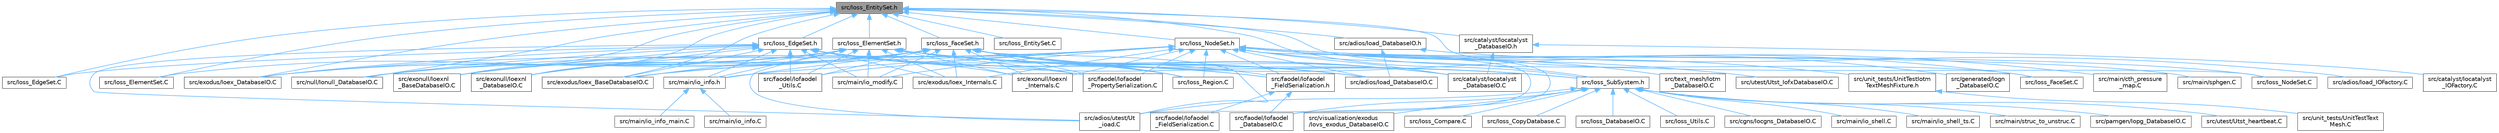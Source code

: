 digraph "src/Ioss_EntitySet.h"
{
 // INTERACTIVE_SVG=YES
 // LATEX_PDF_SIZE
  bgcolor="transparent";
  edge [fontname=Helvetica,fontsize=10,labelfontname=Helvetica,labelfontsize=10];
  node [fontname=Helvetica,fontsize=10,shape=box,height=0.2,width=0.4];
  Node1 [id="Node000001",label="src/Ioss_EntitySet.h",height=0.2,width=0.4,color="gray40", fillcolor="grey60", style="filled", fontcolor="black",tooltip=" "];
  Node1 -> Node2 [id="edge1_Node000001_Node000002",dir="back",color="steelblue1",style="solid",tooltip=" "];
  Node2 [id="Node000002",label="src/Ioss_EdgeSet.C",height=0.2,width=0.4,color="grey40", fillcolor="white", style="filled",URL="$Ioss__EdgeSet_8C.html",tooltip=" "];
  Node1 -> Node3 [id="edge2_Node000001_Node000003",dir="back",color="steelblue1",style="solid",tooltip=" "];
  Node3 [id="Node000003",label="src/Ioss_EdgeSet.h",height=0.2,width=0.4,color="grey40", fillcolor="white", style="filled",URL="$Ioss__EdgeSet_8h.html",tooltip=" "];
  Node3 -> Node2 [id="edge3_Node000003_Node000002",dir="back",color="steelblue1",style="solid",tooltip=" "];
  Node3 -> Node4 [id="edge4_Node000003_Node000004",dir="back",color="steelblue1",style="solid",tooltip=" "];
  Node4 [id="Node000004",label="src/Ioss_Region.C",height=0.2,width=0.4,color="grey40", fillcolor="white", style="filled",URL="$Ioss__Region_8C.html",tooltip=" "];
  Node3 -> Node5 [id="edge5_Node000003_Node000005",dir="back",color="steelblue1",style="solid",tooltip=" "];
  Node5 [id="Node000005",label="src/Ioss_SubSystem.h",height=0.2,width=0.4,color="grey40", fillcolor="white", style="filled",URL="$Ioss__SubSystem_8h.html",tooltip=" "];
  Node5 -> Node6 [id="edge6_Node000005_Node000006",dir="back",color="steelblue1",style="solid",tooltip=" "];
  Node6 [id="Node000006",label="src/Ioss_Compare.C",height=0.2,width=0.4,color="grey40", fillcolor="white", style="filled",URL="$Ioss__Compare_8C.html",tooltip=" "];
  Node5 -> Node7 [id="edge7_Node000005_Node000007",dir="back",color="steelblue1",style="solid",tooltip=" "];
  Node7 [id="Node000007",label="src/Ioss_CopyDatabase.C",height=0.2,width=0.4,color="grey40", fillcolor="white", style="filled",URL="$Ioss__CopyDatabase_8C.html",tooltip=" "];
  Node5 -> Node8 [id="edge8_Node000005_Node000008",dir="back",color="steelblue1",style="solid",tooltip=" "];
  Node8 [id="Node000008",label="src/Ioss_DatabaseIO.C",height=0.2,width=0.4,color="grey40", fillcolor="white", style="filled",URL="$Ioss__DatabaseIO_8C.html",tooltip=" "];
  Node5 -> Node9 [id="edge9_Node000005_Node000009",dir="back",color="steelblue1",style="solid",tooltip=" "];
  Node9 [id="Node000009",label="src/Ioss_Utils.C",height=0.2,width=0.4,color="grey40", fillcolor="white", style="filled",URL="$Ioss__Utils_8C.html",tooltip=" "];
  Node5 -> Node10 [id="edge10_Node000005_Node000010",dir="back",color="steelblue1",style="solid",tooltip=" "];
  Node10 [id="Node000010",label="src/adios/utest/Ut\l_ioad.C",height=0.2,width=0.4,color="grey40", fillcolor="white", style="filled",URL="$Ut__ioad_8C.html",tooltip=" "];
  Node5 -> Node11 [id="edge11_Node000005_Node000011",dir="back",color="steelblue1",style="solid",tooltip=" "];
  Node11 [id="Node000011",label="src/cgns/Iocgns_DatabaseIO.C",height=0.2,width=0.4,color="grey40", fillcolor="white", style="filled",URL="$Iocgns__DatabaseIO_8C.html",tooltip=" "];
  Node5 -> Node12 [id="edge12_Node000005_Node000012",dir="back",color="steelblue1",style="solid",tooltip=" "];
  Node12 [id="Node000012",label="src/faodel/Iofaodel\l_DatabaseIO.C",height=0.2,width=0.4,color="grey40", fillcolor="white", style="filled",URL="$Iofaodel__DatabaseIO_8C.html",tooltip=" "];
  Node5 -> Node13 [id="edge13_Node000005_Node000013",dir="back",color="steelblue1",style="solid",tooltip=" "];
  Node13 [id="Node000013",label="src/main/io_shell.C",height=0.2,width=0.4,color="grey40", fillcolor="white", style="filled",URL="$io__shell_8C.html",tooltip=" "];
  Node5 -> Node14 [id="edge14_Node000005_Node000014",dir="back",color="steelblue1",style="solid",tooltip=" "];
  Node14 [id="Node000014",label="src/main/io_shell_ts.C",height=0.2,width=0.4,color="grey40", fillcolor="white", style="filled",URL="$io__shell__ts_8C.html",tooltip=" "];
  Node5 -> Node15 [id="edge15_Node000005_Node000015",dir="back",color="steelblue1",style="solid",tooltip=" "];
  Node15 [id="Node000015",label="src/main/struc_to_unstruc.C",height=0.2,width=0.4,color="grey40", fillcolor="white", style="filled",URL="$struc__to__unstruc_8C.html",tooltip=" "];
  Node5 -> Node16 [id="edge16_Node000005_Node000016",dir="back",color="steelblue1",style="solid",tooltip=" "];
  Node16 [id="Node000016",label="src/pamgen/Iopg_DatabaseIO.C",height=0.2,width=0.4,color="grey40", fillcolor="white", style="filled",URL="$Iopg__DatabaseIO_8C.html",tooltip=" "];
  Node5 -> Node17 [id="edge17_Node000005_Node000017",dir="back",color="steelblue1",style="solid",tooltip=" "];
  Node17 [id="Node000017",label="src/utest/Utst_heartbeat.C",height=0.2,width=0.4,color="grey40", fillcolor="white", style="filled",URL="$Utst__heartbeat_8C.html",tooltip=" "];
  Node5 -> Node18 [id="edge18_Node000005_Node000018",dir="back",color="steelblue1",style="solid",tooltip=" "];
  Node18 [id="Node000018",label="src/visualization/exodus\l/Iovs_exodus_DatabaseIO.C",height=0.2,width=0.4,color="grey40", fillcolor="white", style="filled",URL="$Iovs__exodus__DatabaseIO_8C.html",tooltip=" "];
  Node3 -> Node19 [id="edge19_Node000003_Node000019",dir="back",color="steelblue1",style="solid",tooltip=" "];
  Node19 [id="Node000019",label="src/adios/Ioad_DatabaseIO.C",height=0.2,width=0.4,color="grey40", fillcolor="white", style="filled",URL="$Ioad__DatabaseIO_8C.html",tooltip=" "];
  Node3 -> Node10 [id="edge20_Node000003_Node000010",dir="back",color="steelblue1",style="solid",tooltip=" "];
  Node3 -> Node20 [id="edge21_Node000003_Node000020",dir="back",color="steelblue1",style="solid",tooltip=" "];
  Node20 [id="Node000020",label="src/catalyst/Iocatalyst\l_DatabaseIO.C",height=0.2,width=0.4,color="grey40", fillcolor="white", style="filled",URL="$Iocatalyst__DatabaseIO_8C.html",tooltip=" "];
  Node3 -> Node21 [id="edge22_Node000003_Node000021",dir="back",color="steelblue1",style="solid",tooltip=" "];
  Node21 [id="Node000021",label="src/exodus/Ioex_BaseDatabaseIO.C",height=0.2,width=0.4,color="grey40", fillcolor="white", style="filled",URL="$Ioex__BaseDatabaseIO_8C.html",tooltip=" "];
  Node3 -> Node22 [id="edge23_Node000003_Node000022",dir="back",color="steelblue1",style="solid",tooltip=" "];
  Node22 [id="Node000022",label="src/exodus/Ioex_DatabaseIO.C",height=0.2,width=0.4,color="grey40", fillcolor="white", style="filled",URL="$Ioex__DatabaseIO_8C.html",tooltip=" "];
  Node3 -> Node23 [id="edge24_Node000003_Node000023",dir="back",color="steelblue1",style="solid",tooltip=" "];
  Node23 [id="Node000023",label="src/exodus/Ioex_Internals.C",height=0.2,width=0.4,color="grey40", fillcolor="white", style="filled",URL="$Ioex__Internals_8C.html",tooltip=" "];
  Node3 -> Node24 [id="edge25_Node000003_Node000024",dir="back",color="steelblue1",style="solid",tooltip=" "];
  Node24 [id="Node000024",label="src/exonull/Ioexnl\l_BaseDatabaseIO.C",height=0.2,width=0.4,color="grey40", fillcolor="white", style="filled",URL="$Ioexnl__BaseDatabaseIO_8C.html",tooltip=" "];
  Node3 -> Node25 [id="edge26_Node000003_Node000025",dir="back",color="steelblue1",style="solid",tooltip=" "];
  Node25 [id="Node000025",label="src/exonull/Ioexnl\l_DatabaseIO.C",height=0.2,width=0.4,color="grey40", fillcolor="white", style="filled",URL="$Ioexnl__DatabaseIO_8C.html",tooltip=" "];
  Node3 -> Node26 [id="edge27_Node000003_Node000026",dir="back",color="steelblue1",style="solid",tooltip=" "];
  Node26 [id="Node000026",label="src/exonull/Ioexnl\l_Internals.C",height=0.2,width=0.4,color="grey40", fillcolor="white", style="filled",URL="$Ioexnl__Internals_8C.html",tooltip=" "];
  Node3 -> Node27 [id="edge28_Node000003_Node000027",dir="back",color="steelblue1",style="solid",tooltip=" "];
  Node27 [id="Node000027",label="src/faodel/Iofaodel\l_FieldSerialization.h",height=0.2,width=0.4,color="grey40", fillcolor="white", style="filled",URL="$Iofaodel__FieldSerialization_8h.html",tooltip=" "];
  Node27 -> Node12 [id="edge29_Node000027_Node000012",dir="back",color="steelblue1",style="solid",tooltip=" "];
  Node27 -> Node28 [id="edge30_Node000027_Node000028",dir="back",color="steelblue1",style="solid",tooltip=" "];
  Node28 [id="Node000028",label="src/faodel/Iofaodel\l_FieldSerialization.C",height=0.2,width=0.4,color="grey40", fillcolor="white", style="filled",URL="$Iofaodel__FieldSerialization_8C.html",tooltip=" "];
  Node3 -> Node29 [id="edge31_Node000003_Node000029",dir="back",color="steelblue1",style="solid",tooltip=" "];
  Node29 [id="Node000029",label="src/faodel/Iofaodel\l_PropertySerialization.C",height=0.2,width=0.4,color="grey40", fillcolor="white", style="filled",URL="$Iofaodel__PropertySerialization_8C.html",tooltip=" "];
  Node3 -> Node30 [id="edge32_Node000003_Node000030",dir="back",color="steelblue1",style="solid",tooltip=" "];
  Node30 [id="Node000030",label="src/faodel/Iofaodel\l_Utils.C",height=0.2,width=0.4,color="grey40", fillcolor="white", style="filled",URL="$Iofaodel__Utils_8C.html",tooltip=" "];
  Node3 -> Node31 [id="edge33_Node000003_Node000031",dir="back",color="steelblue1",style="solid",tooltip=" "];
  Node31 [id="Node000031",label="src/main/io_info.h",height=0.2,width=0.4,color="grey40", fillcolor="white", style="filled",URL="$io__info_8h.html",tooltip=" "];
  Node31 -> Node32 [id="edge34_Node000031_Node000032",dir="back",color="steelblue1",style="solid",tooltip=" "];
  Node32 [id="Node000032",label="src/main/io_info.C",height=0.2,width=0.4,color="grey40", fillcolor="white", style="filled",URL="$io__info_8C.html",tooltip=" "];
  Node31 -> Node33 [id="edge35_Node000031_Node000033",dir="back",color="steelblue1",style="solid",tooltip=" "];
  Node33 [id="Node000033",label="src/main/io_info_main.C",height=0.2,width=0.4,color="grey40", fillcolor="white", style="filled",URL="$io__info__main_8C.html",tooltip=" "];
  Node3 -> Node34 [id="edge36_Node000003_Node000034",dir="back",color="steelblue1",style="solid",tooltip=" "];
  Node34 [id="Node000034",label="src/main/io_modify.C",height=0.2,width=0.4,color="grey40", fillcolor="white", style="filled",URL="$io__modify_8C.html",tooltip=" "];
  Node3 -> Node35 [id="edge37_Node000003_Node000035",dir="back",color="steelblue1",style="solid",tooltip=" "];
  Node35 [id="Node000035",label="src/null/Ionull_DatabaseIO.C",height=0.2,width=0.4,color="grey40", fillcolor="white", style="filled",URL="$Ionull__DatabaseIO_8C.html",tooltip=" "];
  Node1 -> Node36 [id="edge38_Node000001_Node000036",dir="back",color="steelblue1",style="solid",tooltip=" "];
  Node36 [id="Node000036",label="src/Ioss_ElementSet.C",height=0.2,width=0.4,color="grey40", fillcolor="white", style="filled",URL="$Ioss__ElementSet_8C.html",tooltip=" "];
  Node1 -> Node37 [id="edge39_Node000001_Node000037",dir="back",color="steelblue1",style="solid",tooltip=" "];
  Node37 [id="Node000037",label="src/Ioss_ElementSet.h",height=0.2,width=0.4,color="grey40", fillcolor="white", style="filled",URL="$Ioss__ElementSet_8h.html",tooltip=" "];
  Node37 -> Node36 [id="edge40_Node000037_Node000036",dir="back",color="steelblue1",style="solid",tooltip=" "];
  Node37 -> Node4 [id="edge41_Node000037_Node000004",dir="back",color="steelblue1",style="solid",tooltip=" "];
  Node37 -> Node5 [id="edge42_Node000037_Node000005",dir="back",color="steelblue1",style="solid",tooltip=" "];
  Node37 -> Node19 [id="edge43_Node000037_Node000019",dir="back",color="steelblue1",style="solid",tooltip=" "];
  Node37 -> Node10 [id="edge44_Node000037_Node000010",dir="back",color="steelblue1",style="solid",tooltip=" "];
  Node37 -> Node20 [id="edge45_Node000037_Node000020",dir="back",color="steelblue1",style="solid",tooltip=" "];
  Node37 -> Node21 [id="edge46_Node000037_Node000021",dir="back",color="steelblue1",style="solid",tooltip=" "];
  Node37 -> Node22 [id="edge47_Node000037_Node000022",dir="back",color="steelblue1",style="solid",tooltip=" "];
  Node37 -> Node23 [id="edge48_Node000037_Node000023",dir="back",color="steelblue1",style="solid",tooltip=" "];
  Node37 -> Node24 [id="edge49_Node000037_Node000024",dir="back",color="steelblue1",style="solid",tooltip=" "];
  Node37 -> Node25 [id="edge50_Node000037_Node000025",dir="back",color="steelblue1",style="solid",tooltip=" "];
  Node37 -> Node26 [id="edge51_Node000037_Node000026",dir="back",color="steelblue1",style="solid",tooltip=" "];
  Node37 -> Node27 [id="edge52_Node000037_Node000027",dir="back",color="steelblue1",style="solid",tooltip=" "];
  Node37 -> Node29 [id="edge53_Node000037_Node000029",dir="back",color="steelblue1",style="solid",tooltip=" "];
  Node37 -> Node30 [id="edge54_Node000037_Node000030",dir="back",color="steelblue1",style="solid",tooltip=" "];
  Node37 -> Node31 [id="edge55_Node000037_Node000031",dir="back",color="steelblue1",style="solid",tooltip=" "];
  Node37 -> Node34 [id="edge56_Node000037_Node000034",dir="back",color="steelblue1",style="solid",tooltip=" "];
  Node37 -> Node35 [id="edge57_Node000037_Node000035",dir="back",color="steelblue1",style="solid",tooltip=" "];
  Node1 -> Node38 [id="edge58_Node000001_Node000038",dir="back",color="steelblue1",style="solid",tooltip=" "];
  Node38 [id="Node000038",label="src/Ioss_EntitySet.C",height=0.2,width=0.4,color="grey40", fillcolor="white", style="filled",URL="$Ioss__EntitySet_8C.html",tooltip=" "];
  Node1 -> Node39 [id="edge59_Node000001_Node000039",dir="back",color="steelblue1",style="solid",tooltip=" "];
  Node39 [id="Node000039",label="src/Ioss_FaceSet.C",height=0.2,width=0.4,color="grey40", fillcolor="white", style="filled",URL="$Ioss__FaceSet_8C.html",tooltip=" "];
  Node1 -> Node40 [id="edge60_Node000001_Node000040",dir="back",color="steelblue1",style="solid",tooltip=" "];
  Node40 [id="Node000040",label="src/Ioss_FaceSet.h",height=0.2,width=0.4,color="grey40", fillcolor="white", style="filled",URL="$Ioss__FaceSet_8h.html",tooltip=" "];
  Node40 -> Node39 [id="edge61_Node000040_Node000039",dir="back",color="steelblue1",style="solid",tooltip=" "];
  Node40 -> Node4 [id="edge62_Node000040_Node000004",dir="back",color="steelblue1",style="solid",tooltip=" "];
  Node40 -> Node5 [id="edge63_Node000040_Node000005",dir="back",color="steelblue1",style="solid",tooltip=" "];
  Node40 -> Node19 [id="edge64_Node000040_Node000019",dir="back",color="steelblue1",style="solid",tooltip=" "];
  Node40 -> Node10 [id="edge65_Node000040_Node000010",dir="back",color="steelblue1",style="solid",tooltip=" "];
  Node40 -> Node20 [id="edge66_Node000040_Node000020",dir="back",color="steelblue1",style="solid",tooltip=" "];
  Node40 -> Node21 [id="edge67_Node000040_Node000021",dir="back",color="steelblue1",style="solid",tooltip=" "];
  Node40 -> Node22 [id="edge68_Node000040_Node000022",dir="back",color="steelblue1",style="solid",tooltip=" "];
  Node40 -> Node23 [id="edge69_Node000040_Node000023",dir="back",color="steelblue1",style="solid",tooltip=" "];
  Node40 -> Node24 [id="edge70_Node000040_Node000024",dir="back",color="steelblue1",style="solid",tooltip=" "];
  Node40 -> Node25 [id="edge71_Node000040_Node000025",dir="back",color="steelblue1",style="solid",tooltip=" "];
  Node40 -> Node26 [id="edge72_Node000040_Node000026",dir="back",color="steelblue1",style="solid",tooltip=" "];
  Node40 -> Node27 [id="edge73_Node000040_Node000027",dir="back",color="steelblue1",style="solid",tooltip=" "];
  Node40 -> Node29 [id="edge74_Node000040_Node000029",dir="back",color="steelblue1",style="solid",tooltip=" "];
  Node40 -> Node30 [id="edge75_Node000040_Node000030",dir="back",color="steelblue1",style="solid",tooltip=" "];
  Node40 -> Node31 [id="edge76_Node000040_Node000031",dir="back",color="steelblue1",style="solid",tooltip=" "];
  Node40 -> Node34 [id="edge77_Node000040_Node000034",dir="back",color="steelblue1",style="solid",tooltip=" "];
  Node40 -> Node35 [id="edge78_Node000040_Node000035",dir="back",color="steelblue1",style="solid",tooltip=" "];
  Node1 -> Node41 [id="edge79_Node000001_Node000041",dir="back",color="steelblue1",style="solid",tooltip=" "];
  Node41 [id="Node000041",label="src/Ioss_NodeSet.C",height=0.2,width=0.4,color="grey40", fillcolor="white", style="filled",URL="$Ioss__NodeSet_8C.html",tooltip=" "];
  Node1 -> Node42 [id="edge80_Node000001_Node000042",dir="back",color="steelblue1",style="solid",tooltip=" "];
  Node42 [id="Node000042",label="src/Ioss_NodeSet.h",height=0.2,width=0.4,color="grey40", fillcolor="white", style="filled",URL="$Ioss__NodeSet_8h.html",tooltip=" "];
  Node42 -> Node41 [id="edge81_Node000042_Node000041",dir="back",color="steelblue1",style="solid",tooltip=" "];
  Node42 -> Node4 [id="edge82_Node000042_Node000004",dir="back",color="steelblue1",style="solid",tooltip=" "];
  Node42 -> Node5 [id="edge83_Node000042_Node000005",dir="back",color="steelblue1",style="solid",tooltip=" "];
  Node42 -> Node19 [id="edge84_Node000042_Node000019",dir="back",color="steelblue1",style="solid",tooltip=" "];
  Node42 -> Node10 [id="edge85_Node000042_Node000010",dir="back",color="steelblue1",style="solid",tooltip=" "];
  Node42 -> Node20 [id="edge86_Node000042_Node000020",dir="back",color="steelblue1",style="solid",tooltip=" "];
  Node42 -> Node21 [id="edge87_Node000042_Node000021",dir="back",color="steelblue1",style="solid",tooltip=" "];
  Node42 -> Node22 [id="edge88_Node000042_Node000022",dir="back",color="steelblue1",style="solid",tooltip=" "];
  Node42 -> Node23 [id="edge89_Node000042_Node000023",dir="back",color="steelblue1",style="solid",tooltip=" "];
  Node42 -> Node24 [id="edge90_Node000042_Node000024",dir="back",color="steelblue1",style="solid",tooltip=" "];
  Node42 -> Node25 [id="edge91_Node000042_Node000025",dir="back",color="steelblue1",style="solid",tooltip=" "];
  Node42 -> Node26 [id="edge92_Node000042_Node000026",dir="back",color="steelblue1",style="solid",tooltip=" "];
  Node42 -> Node12 [id="edge93_Node000042_Node000012",dir="back",color="steelblue1",style="solid",tooltip=" "];
  Node42 -> Node27 [id="edge94_Node000042_Node000027",dir="back",color="steelblue1",style="solid",tooltip=" "];
  Node42 -> Node29 [id="edge95_Node000042_Node000029",dir="back",color="steelblue1",style="solid",tooltip=" "];
  Node42 -> Node30 [id="edge96_Node000042_Node000030",dir="back",color="steelblue1",style="solid",tooltip=" "];
  Node42 -> Node43 [id="edge97_Node000042_Node000043",dir="back",color="steelblue1",style="solid",tooltip=" "];
  Node43 [id="Node000043",label="src/generated/Iogn\l_DatabaseIO.C",height=0.2,width=0.4,color="grey40", fillcolor="white", style="filled",URL="$Iogn__DatabaseIO_8C.html",tooltip=" "];
  Node42 -> Node44 [id="edge98_Node000042_Node000044",dir="back",color="steelblue1",style="solid",tooltip=" "];
  Node44 [id="Node000044",label="src/main/cth_pressure\l_map.C",height=0.2,width=0.4,color="grey40", fillcolor="white", style="filled",URL="$cth__pressure__map_8C.html",tooltip=" "];
  Node42 -> Node31 [id="edge99_Node000042_Node000031",dir="back",color="steelblue1",style="solid",tooltip=" "];
  Node42 -> Node34 [id="edge100_Node000042_Node000034",dir="back",color="steelblue1",style="solid",tooltip=" "];
  Node42 -> Node45 [id="edge101_Node000042_Node000045",dir="back",color="steelblue1",style="solid",tooltip=" "];
  Node45 [id="Node000045",label="src/main/sphgen.C",height=0.2,width=0.4,color="grey40", fillcolor="white", style="filled",URL="$sphgen_8C.html",tooltip=" "];
  Node42 -> Node35 [id="edge102_Node000042_Node000035",dir="back",color="steelblue1",style="solid",tooltip=" "];
  Node42 -> Node46 [id="edge103_Node000042_Node000046",dir="back",color="steelblue1",style="solid",tooltip=" "];
  Node46 [id="Node000046",label="src/text_mesh/Iotm\l_DatabaseIO.C",height=0.2,width=0.4,color="grey40", fillcolor="white", style="filled",URL="$Iotm__DatabaseIO_8C.html",tooltip=" "];
  Node42 -> Node47 [id="edge104_Node000042_Node000047",dir="back",color="steelblue1",style="solid",tooltip=" "];
  Node47 [id="Node000047",label="src/unit_tests/UnitTestIotm\lTextMeshFixture.h",height=0.2,width=0.4,color="grey40", fillcolor="white", style="filled",URL="$UnitTestIotmTextMeshFixture_8h.html",tooltip=" "];
  Node47 -> Node48 [id="edge105_Node000047_Node000048",dir="back",color="steelblue1",style="solid",tooltip=" "];
  Node48 [id="Node000048",label="src/unit_tests/UnitTestText\lMesh.C",height=0.2,width=0.4,color="grey40", fillcolor="white", style="filled",URL="$UnitTestTextMesh_8C.html",tooltip=" "];
  Node42 -> Node49 [id="edge106_Node000042_Node000049",dir="back",color="steelblue1",style="solid",tooltip=" "];
  Node49 [id="Node000049",label="src/utest/Utst_IofxDatabaseIO.C",height=0.2,width=0.4,color="grey40", fillcolor="white", style="filled",URL="$Utst__IofxDatabaseIO_8C.html",tooltip=" "];
  Node1 -> Node5 [id="edge107_Node000001_Node000005",dir="back",color="steelblue1",style="solid",tooltip=" "];
  Node1 -> Node50 [id="edge108_Node000001_Node000050",dir="back",color="steelblue1",style="solid",tooltip=" "];
  Node50 [id="Node000050",label="src/adios/Ioad_DatabaseIO.h",height=0.2,width=0.4,color="grey40", fillcolor="white", style="filled",URL="$Ioad__DatabaseIO_8h.html",tooltip=" "];
  Node50 -> Node19 [id="edge109_Node000050_Node000019",dir="back",color="steelblue1",style="solid",tooltip=" "];
  Node50 -> Node51 [id="edge110_Node000050_Node000051",dir="back",color="steelblue1",style="solid",tooltip=" "];
  Node51 [id="Node000051",label="src/adios/Ioad_IOFactory.C",height=0.2,width=0.4,color="grey40", fillcolor="white", style="filled",URL="$Ioad__IOFactory_8C.html",tooltip=" "];
  Node1 -> Node52 [id="edge111_Node000001_Node000052",dir="back",color="steelblue1",style="solid",tooltip=" "];
  Node52 [id="Node000052",label="src/catalyst/Iocatalyst\l_DatabaseIO.h",height=0.2,width=0.4,color="grey40", fillcolor="white", style="filled",URL="$Iocatalyst__DatabaseIO_8h.html",tooltip=" "];
  Node52 -> Node20 [id="edge112_Node000052_Node000020",dir="back",color="steelblue1",style="solid",tooltip=" "];
  Node52 -> Node53 [id="edge113_Node000052_Node000053",dir="back",color="steelblue1",style="solid",tooltip=" "];
  Node53 [id="Node000053",label="src/catalyst/Iocatalyst\l_IOFactory.C",height=0.2,width=0.4,color="grey40", fillcolor="white", style="filled",URL="$Iocatalyst__IOFactory_8C.html",tooltip=" "];
  Node1 -> Node21 [id="edge114_Node000001_Node000021",dir="back",color="steelblue1",style="solid",tooltip=" "];
  Node1 -> Node22 [id="edge115_Node000001_Node000022",dir="back",color="steelblue1",style="solid",tooltip=" "];
  Node1 -> Node24 [id="edge116_Node000001_Node000024",dir="back",color="steelblue1",style="solid",tooltip=" "];
  Node1 -> Node25 [id="edge117_Node000001_Node000025",dir="back",color="steelblue1",style="solid",tooltip=" "];
  Node1 -> Node35 [id="edge118_Node000001_Node000035",dir="back",color="steelblue1",style="solid",tooltip=" "];
}
